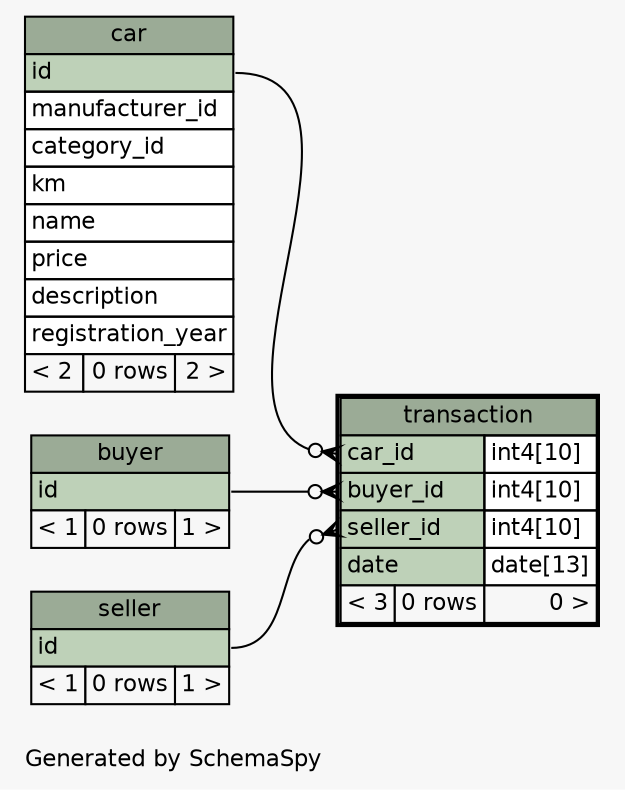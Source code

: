 // dot 2.38.0 on Linux 4.4.0-53-generic
// SchemaSpy rev 590
digraph "oneDegreeRelationshipsDiagram" {
  graph [
    rankdir="RL"
    bgcolor="#f7f7f7"
    label="\nGenerated by SchemaSpy"
    labeljust="l"
    nodesep="0.18"
    ranksep="0.46"
    fontname="Helvetica"
    fontsize="11"
  ];
  node [
    fontname="Helvetica"
    fontsize="11"
    shape="plaintext"
  ];
  edge [
    arrowsize="0.8"
  ];
  "transaction":"buyer_id":w -> "buyer":"id":e [arrowhead=none dir=back arrowtail=crowodot];
  "transaction":"car_id":w -> "car":"id":e [arrowhead=none dir=back arrowtail=crowodot];
  "transaction":"seller_id":w -> "seller":"id":e [arrowhead=none dir=back arrowtail=crowodot];
  "buyer" [
    label=<
    <TABLE BORDER="0" CELLBORDER="1" CELLSPACING="0" BGCOLOR="#ffffff">
      <TR><TD COLSPAN="3" BGCOLOR="#9bab96" ALIGN="CENTER">buyer</TD></TR>
      <TR><TD PORT="id" COLSPAN="3" BGCOLOR="#bed1b8" ALIGN="LEFT">id</TD></TR>
      <TR><TD ALIGN="LEFT" BGCOLOR="#f7f7f7">&lt; 1</TD><TD ALIGN="RIGHT" BGCOLOR="#f7f7f7">0 rows</TD><TD ALIGN="RIGHT" BGCOLOR="#f7f7f7">1 &gt;</TD></TR>
    </TABLE>>
    URL="buyer.html"
    tooltip="buyer"
  ];
  "car" [
    label=<
    <TABLE BORDER="0" CELLBORDER="1" CELLSPACING="0" BGCOLOR="#ffffff">
      <TR><TD COLSPAN="3" BGCOLOR="#9bab96" ALIGN="CENTER">car</TD></TR>
      <TR><TD PORT="id" COLSPAN="3" BGCOLOR="#bed1b8" ALIGN="LEFT">id</TD></TR>
      <TR><TD PORT="manufacturer_id" COLSPAN="3" ALIGN="LEFT">manufacturer_id</TD></TR>
      <TR><TD PORT="category_id" COLSPAN="3" ALIGN="LEFT">category_id</TD></TR>
      <TR><TD PORT="km" COLSPAN="3" ALIGN="LEFT">km</TD></TR>
      <TR><TD PORT="name" COLSPAN="3" ALIGN="LEFT">name</TD></TR>
      <TR><TD PORT="price" COLSPAN="3" ALIGN="LEFT">price</TD></TR>
      <TR><TD PORT="description" COLSPAN="3" ALIGN="LEFT">description</TD></TR>
      <TR><TD PORT="registration_year" COLSPAN="3" ALIGN="LEFT">registration_year</TD></TR>
      <TR><TD ALIGN="LEFT" BGCOLOR="#f7f7f7">&lt; 2</TD><TD ALIGN="RIGHT" BGCOLOR="#f7f7f7">0 rows</TD><TD ALIGN="RIGHT" BGCOLOR="#f7f7f7">2 &gt;</TD></TR>
    </TABLE>>
    URL="car.html"
    tooltip="car"
  ];
  "seller" [
    label=<
    <TABLE BORDER="0" CELLBORDER="1" CELLSPACING="0" BGCOLOR="#ffffff">
      <TR><TD COLSPAN="3" BGCOLOR="#9bab96" ALIGN="CENTER">seller</TD></TR>
      <TR><TD PORT="id" COLSPAN="3" BGCOLOR="#bed1b8" ALIGN="LEFT">id</TD></TR>
      <TR><TD ALIGN="LEFT" BGCOLOR="#f7f7f7">&lt; 1</TD><TD ALIGN="RIGHT" BGCOLOR="#f7f7f7">0 rows</TD><TD ALIGN="RIGHT" BGCOLOR="#f7f7f7">1 &gt;</TD></TR>
    </TABLE>>
    URL="seller.html"
    tooltip="seller"
  ];
  "transaction" [
    label=<
    <TABLE BORDER="2" CELLBORDER="1" CELLSPACING="0" BGCOLOR="#ffffff">
      <TR><TD COLSPAN="3" BGCOLOR="#9bab96" ALIGN="CENTER">transaction</TD></TR>
      <TR><TD PORT="car_id" COLSPAN="2" BGCOLOR="#bed1b8" ALIGN="LEFT">car_id</TD><TD PORT="car_id.type" ALIGN="LEFT">int4[10]</TD></TR>
      <TR><TD PORT="buyer_id" COLSPAN="2" BGCOLOR="#bed1b8" ALIGN="LEFT">buyer_id</TD><TD PORT="buyer_id.type" ALIGN="LEFT">int4[10]</TD></TR>
      <TR><TD PORT="seller_id" COLSPAN="2" BGCOLOR="#bed1b8" ALIGN="LEFT">seller_id</TD><TD PORT="seller_id.type" ALIGN="LEFT">int4[10]</TD></TR>
      <TR><TD PORT="date" COLSPAN="2" BGCOLOR="#bed1b8" ALIGN="LEFT">date</TD><TD PORT="date.type" ALIGN="LEFT">date[13]</TD></TR>
      <TR><TD ALIGN="LEFT" BGCOLOR="#f7f7f7">&lt; 3</TD><TD ALIGN="RIGHT" BGCOLOR="#f7f7f7">0 rows</TD><TD ALIGN="RIGHT" BGCOLOR="#f7f7f7">0 &gt;</TD></TR>
    </TABLE>>
    URL="transaction.html"
    tooltip="transaction"
  ];
}
